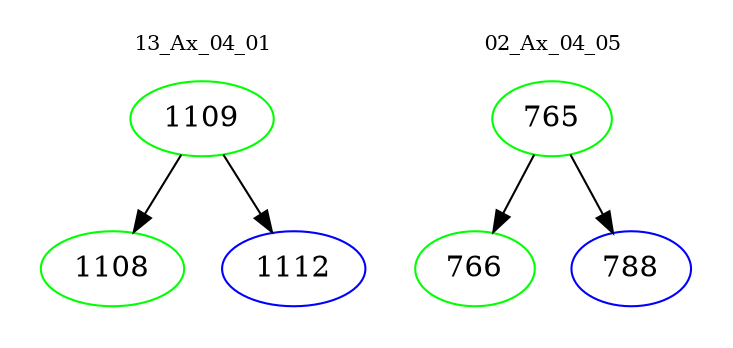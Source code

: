 digraph{
subgraph cluster_0 {
color = white
label = "13_Ax_04_01";
fontsize=10;
T0_1109 [label="1109", color="green"]
T0_1109 -> T0_1108 [color="black"]
T0_1108 [label="1108", color="green"]
T0_1109 -> T0_1112 [color="black"]
T0_1112 [label="1112", color="blue"]
}
subgraph cluster_1 {
color = white
label = "02_Ax_04_05";
fontsize=10;
T1_765 [label="765", color="green"]
T1_765 -> T1_766 [color="black"]
T1_766 [label="766", color="green"]
T1_765 -> T1_788 [color="black"]
T1_788 [label="788", color="blue"]
}
}
